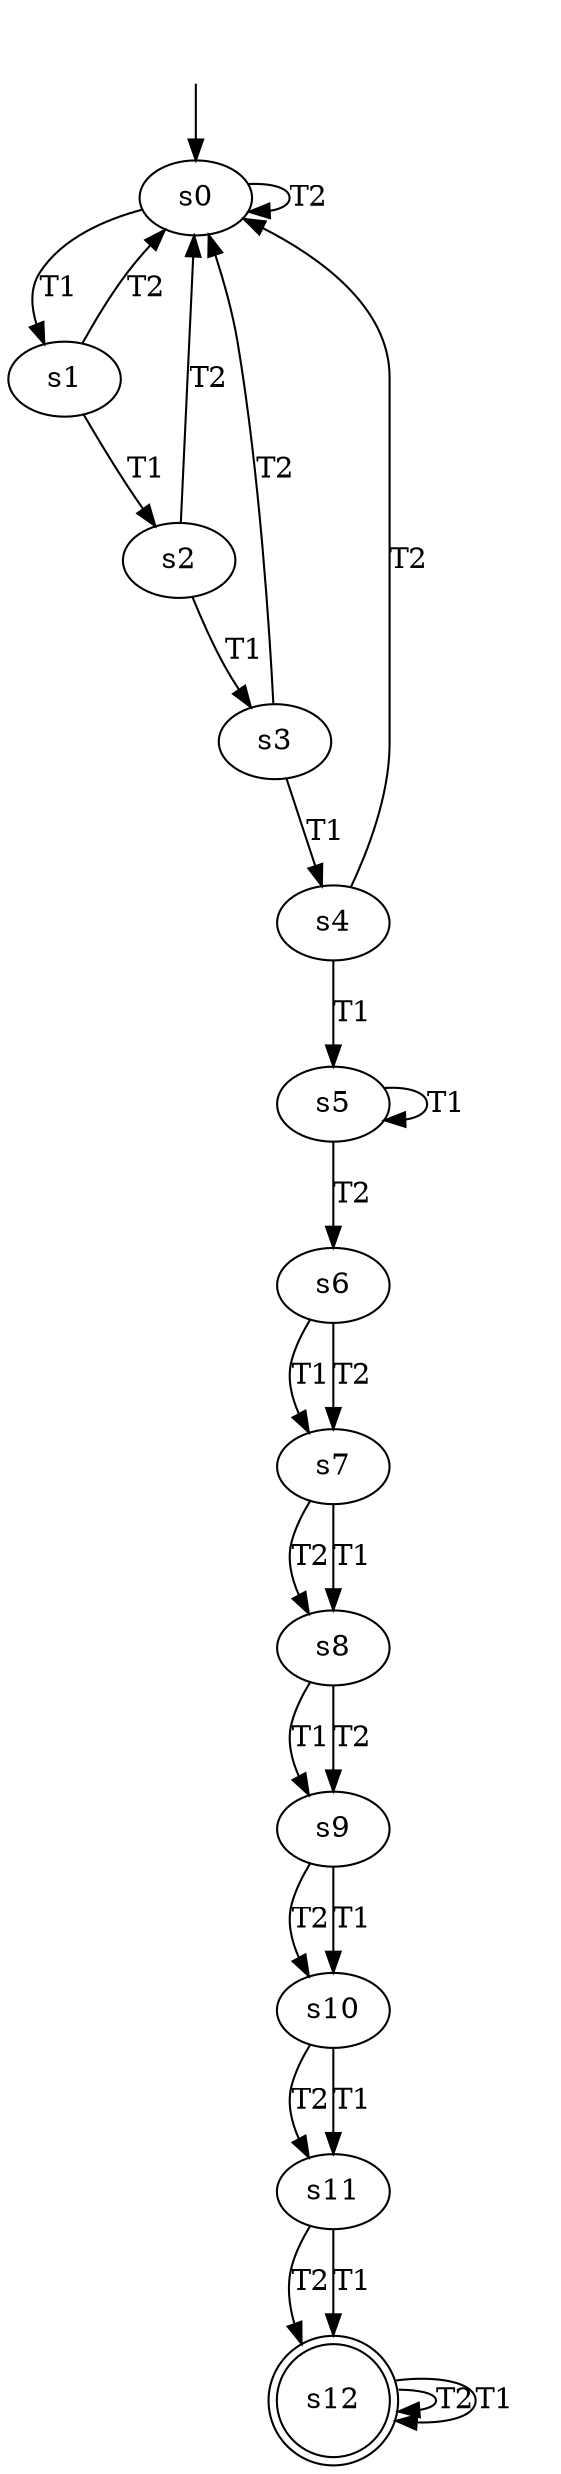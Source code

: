 digraph threads_A_dfa_b {
s0 [label="s0"];
s1 [label="s1"];
s2 [label="s2"];
s3 [label="s3"];
s4 [label="s4"];
s5 [label="s5"];
s6 [label="s6"];
s7 [label="s7"];
s8 [label="s8"];
s9 [label="s9"];
s10 [label="s10"];
s11 [label="s11"];
s12 [label="s12", shape=doublecircle];
s0 -> s0  [label="T2"];
s0 -> s1  [label="T1"];
s1 -> s0  [label="T2"];
s1 -> s2  [label="T1"];
s2 -> s3  [label="T1"];
s2 -> s0  [label="T2"];
s3 -> s4  [label="T1"];
s3 -> s0  [label="T2"];
s4 -> s5  [label="T1"];
s4 -> s0  [label="T2"];
s5 -> s5  [label="T1"];
s5 -> s6  [label="T2"];
s6 -> s7  [label="T1"];
s6 -> s7  [label="T2"];
s7 -> s8  [label="T2"];
s7 -> s8  [label="T1"];
s8 -> s9  [label="T1"];
s8 -> s9  [label="T2"];
s9 -> s10  [label="T2"];
s9 -> s10  [label="T1"];
s10 -> s11  [label="T2"];
s10 -> s11  [label="T1"];
s11 -> s12  [label="T2"];
s11 -> s12  [label="T1"];
s12 -> s12  [label="T2"];
s12 -> s12  [label="T1"];
__start0 [label="", shape=none];
__start0 -> s0  [label=""];
}
